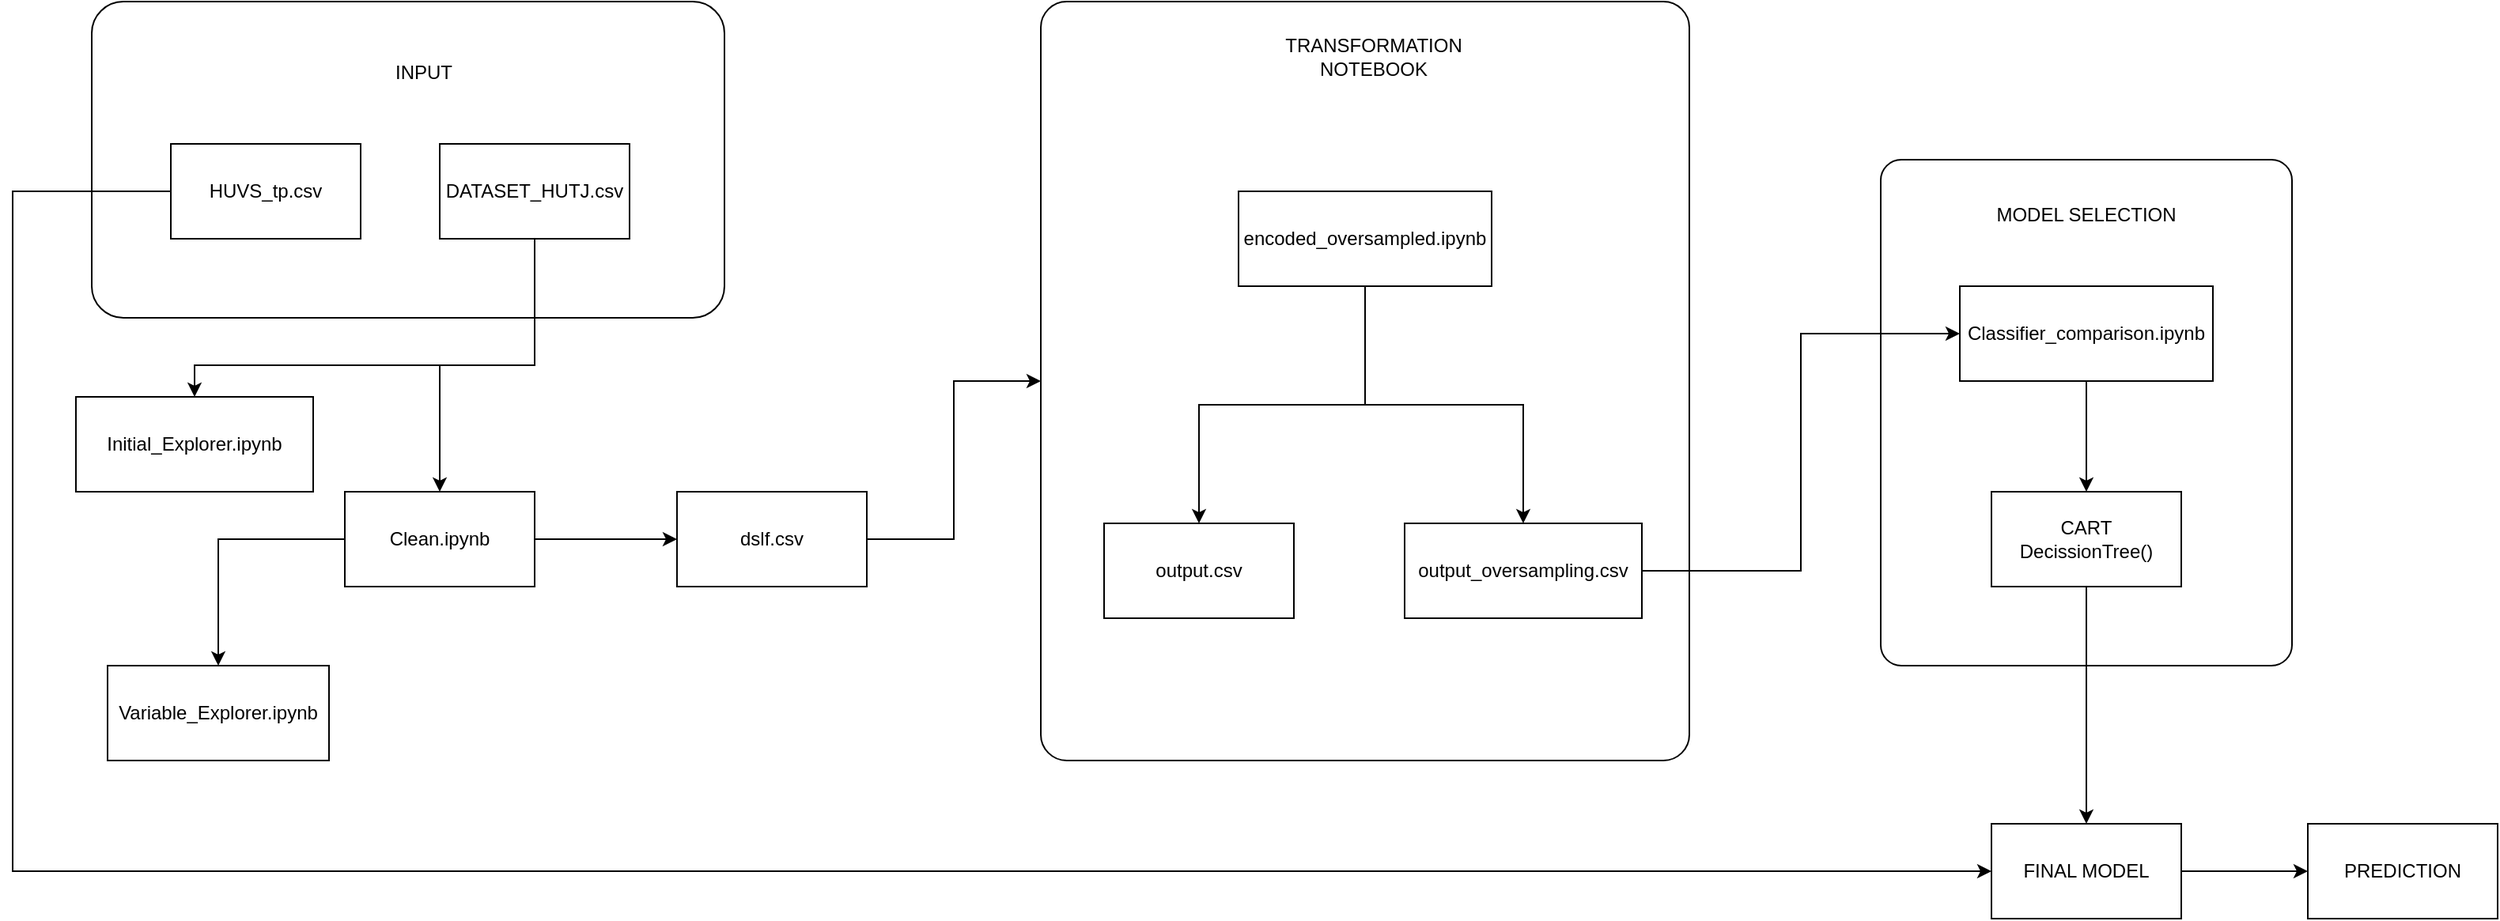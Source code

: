 <mxfile version="20.3.6" type="device"><diagram id="_2gGpIkhHPpNkOUxGB9b" name="Página-1"><mxGraphModel dx="2818" dy="1398" grid="1" gridSize="10" guides="1" tooltips="1" connect="1" arrows="1" fold="1" page="1" pageScale="1" pageWidth="827" pageHeight="1169" math="0" shadow="0"><root><mxCell id="0"/><mxCell id="1" parent="0"/><mxCell id="8itghZJdDrfH_JSzj6iY-4" value="" style="rounded=1;whiteSpace=wrap;html=1;arcSize=10;" vertex="1" parent="1"><mxGeometry x="110" y="200" width="400" height="200" as="geometry"/></mxCell><mxCell id="8itghZJdDrfH_JSzj6iY-32" value="" style="rounded=1;whiteSpace=wrap;html=1;fontSize=12;arcSize=5;" vertex="1" parent="1"><mxGeometry x="1241" y="300" width="260" height="320" as="geometry"/></mxCell><mxCell id="8itghZJdDrfH_JSzj6iY-17" style="edgeStyle=orthogonalEdgeStyle;rounded=0;orthogonalLoop=1;jettySize=auto;html=1;exitX=0.5;exitY=1;exitDx=0;exitDy=0;entryX=0.5;entryY=0;entryDx=0;entryDy=0;fontSize=12;" edge="1" parent="1" source="8itghZJdDrfH_JSzj6iY-1" target="8itghZJdDrfH_JSzj6iY-14"><mxGeometry relative="1" as="geometry"><Array as="points"><mxPoint x="390" y="430"/><mxPoint x="175" y="430"/></Array></mxGeometry></mxCell><mxCell id="8itghZJdDrfH_JSzj6iY-18" style="edgeStyle=orthogonalEdgeStyle;rounded=0;orthogonalLoop=1;jettySize=auto;html=1;entryX=0.5;entryY=0;entryDx=0;entryDy=0;fontSize=12;exitX=0.5;exitY=1;exitDx=0;exitDy=0;" edge="1" parent="1" source="8itghZJdDrfH_JSzj6iY-1" target="8itghZJdDrfH_JSzj6iY-15"><mxGeometry relative="1" as="geometry"/></mxCell><mxCell id="8itghZJdDrfH_JSzj6iY-1" value="DATASET_HUTJ.csv" style="rounded=0;whiteSpace=wrap;html=1;" vertex="1" parent="1"><mxGeometry x="330" y="290" width="120" height="60" as="geometry"/></mxCell><mxCell id="8itghZJdDrfH_JSzj6iY-9" value="INPUT" style="text;html=1;strokeColor=none;fillColor=none;align=center;verticalAlign=middle;whiteSpace=wrap;rounded=0;fontSize=12;" vertex="1" parent="1"><mxGeometry x="290" y="230" width="60" height="30" as="geometry"/></mxCell><mxCell id="8itghZJdDrfH_JSzj6iY-14" value="Initial_Explorer.ipynb" style="rounded=0;whiteSpace=wrap;html=1;fontSize=12;" vertex="1" parent="1"><mxGeometry x="100" y="450" width="150" height="60" as="geometry"/></mxCell><mxCell id="8itghZJdDrfH_JSzj6iY-19" style="edgeStyle=orthogonalEdgeStyle;rounded=0;orthogonalLoop=1;jettySize=auto;html=1;entryX=0.5;entryY=0;entryDx=0;entryDy=0;fontSize=12;" edge="1" parent="1" source="8itghZJdDrfH_JSzj6iY-15" target="8itghZJdDrfH_JSzj6iY-16"><mxGeometry relative="1" as="geometry"/></mxCell><mxCell id="8itghZJdDrfH_JSzj6iY-22" style="edgeStyle=orthogonalEdgeStyle;rounded=0;orthogonalLoop=1;jettySize=auto;html=1;fontSize=12;" edge="1" parent="1" source="8itghZJdDrfH_JSzj6iY-15" target="8itghZJdDrfH_JSzj6iY-21"><mxGeometry relative="1" as="geometry"/></mxCell><mxCell id="8itghZJdDrfH_JSzj6iY-15" value="Clean.ipynb" style="rounded=0;whiteSpace=wrap;html=1;fontSize=12;" vertex="1" parent="1"><mxGeometry x="270" y="510" width="120" height="60" as="geometry"/></mxCell><mxCell id="8itghZJdDrfH_JSzj6iY-16" value="Variable_Explorer.ipynb" style="rounded=0;whiteSpace=wrap;html=1;fontSize=12;" vertex="1" parent="1"><mxGeometry x="120" y="620" width="140" height="60" as="geometry"/></mxCell><mxCell id="8itghZJdDrfH_JSzj6iY-29" style="edgeStyle=orthogonalEdgeStyle;rounded=0;orthogonalLoop=1;jettySize=auto;html=1;entryX=0;entryY=0.5;entryDx=0;entryDy=0;fontSize=12;" edge="1" parent="1" source="8itghZJdDrfH_JSzj6iY-21" target="8itghZJdDrfH_JSzj6iY-23"><mxGeometry relative="1" as="geometry"/></mxCell><mxCell id="8itghZJdDrfH_JSzj6iY-21" value="dslf.csv" style="rounded=0;whiteSpace=wrap;html=1;fontSize=12;" vertex="1" parent="1"><mxGeometry x="480" y="510" width="120" height="60" as="geometry"/></mxCell><mxCell id="8itghZJdDrfH_JSzj6iY-23" value="" style="rounded=1;whiteSpace=wrap;html=1;fontSize=12;arcSize=4;" vertex="1" parent="1"><mxGeometry x="710" y="200" width="410" height="480" as="geometry"/></mxCell><mxCell id="8itghZJdDrfH_JSzj6iY-25" value="TRANSFORMATION NOTEBOOK" style="text;html=1;strokeColor=none;fillColor=none;align=center;verticalAlign=middle;whiteSpace=wrap;rounded=0;fontSize=12;" vertex="1" parent="1"><mxGeometry x="832.5" y="220" width="175" height="30" as="geometry"/></mxCell><mxCell id="8itghZJdDrfH_JSzj6iY-30" style="edgeStyle=orthogonalEdgeStyle;rounded=0;orthogonalLoop=1;jettySize=auto;html=1;fontSize=12;" edge="1" parent="1" source="8itghZJdDrfH_JSzj6iY-26" target="8itghZJdDrfH_JSzj6iY-12"><mxGeometry relative="1" as="geometry"/></mxCell><mxCell id="8itghZJdDrfH_JSzj6iY-31" style="edgeStyle=orthogonalEdgeStyle;rounded=0;orthogonalLoop=1;jettySize=auto;html=1;fontSize=12;" edge="1" parent="1" source="8itghZJdDrfH_JSzj6iY-26" target="8itghZJdDrfH_JSzj6iY-13"><mxGeometry relative="1" as="geometry"/></mxCell><mxCell id="8itghZJdDrfH_JSzj6iY-26" value="encoded_oversampled.ipynb" style="rounded=0;whiteSpace=wrap;html=1;fontSize=12;" vertex="1" parent="1"><mxGeometry x="835" y="320" width="160" height="60" as="geometry"/></mxCell><mxCell id="8itghZJdDrfH_JSzj6iY-42" style="edgeStyle=orthogonalEdgeStyle;rounded=0;orthogonalLoop=1;jettySize=auto;html=1;entryX=0;entryY=0.5;entryDx=0;entryDy=0;fontSize=12;" edge="1" parent="1" source="8itghZJdDrfH_JSzj6iY-13" target="8itghZJdDrfH_JSzj6iY-35"><mxGeometry relative="1" as="geometry"/></mxCell><mxCell id="8itghZJdDrfH_JSzj6iY-13" value="output_oversampling.csv" style="rounded=0;whiteSpace=wrap;html=1;fontSize=12;" vertex="1" parent="1"><mxGeometry x="940" y="530" width="150" height="60" as="geometry"/></mxCell><mxCell id="8itghZJdDrfH_JSzj6iY-12" value="output.csv" style="rounded=0;whiteSpace=wrap;html=1;fontSize=12;" vertex="1" parent="1"><mxGeometry x="750" y="530" width="120" height="60" as="geometry"/></mxCell><mxCell id="8itghZJdDrfH_JSzj6iY-34" value="MODEL SELECTION" style="text;html=1;strokeColor=none;fillColor=none;align=center;verticalAlign=middle;whiteSpace=wrap;rounded=0;fontSize=12;" vertex="1" parent="1"><mxGeometry x="1311" y="320" width="120" height="30" as="geometry"/></mxCell><mxCell id="8itghZJdDrfH_JSzj6iY-37" style="edgeStyle=orthogonalEdgeStyle;rounded=0;orthogonalLoop=1;jettySize=auto;html=1;fontSize=12;" edge="1" parent="1" source="8itghZJdDrfH_JSzj6iY-35" target="8itghZJdDrfH_JSzj6iY-36"><mxGeometry relative="1" as="geometry"/></mxCell><mxCell id="8itghZJdDrfH_JSzj6iY-35" value="Classifier_comparison.ipynb" style="rounded=0;whiteSpace=wrap;html=1;fontSize=12;" vertex="1" parent="1"><mxGeometry x="1291" y="380" width="160" height="60" as="geometry"/></mxCell><mxCell id="8itghZJdDrfH_JSzj6iY-39" style="edgeStyle=orthogonalEdgeStyle;rounded=0;orthogonalLoop=1;jettySize=auto;html=1;fontSize=12;" edge="1" parent="1" source="8itghZJdDrfH_JSzj6iY-36" target="8itghZJdDrfH_JSzj6iY-41"><mxGeometry relative="1" as="geometry"><mxPoint x="1601" y="600" as="targetPoint"/></mxGeometry></mxCell><mxCell id="8itghZJdDrfH_JSzj6iY-36" value="CART&lt;br&gt;DecissionTree()" style="rounded=0;whiteSpace=wrap;html=1;fontSize=12;" vertex="1" parent="1"><mxGeometry x="1311" y="510" width="120" height="60" as="geometry"/></mxCell><mxCell id="8itghZJdDrfH_JSzj6iY-47" value="" style="edgeStyle=orthogonalEdgeStyle;rounded=0;orthogonalLoop=1;jettySize=auto;html=1;fontSize=12;" edge="1" parent="1" source="8itghZJdDrfH_JSzj6iY-41" target="8itghZJdDrfH_JSzj6iY-46"><mxGeometry relative="1" as="geometry"/></mxCell><mxCell id="8itghZJdDrfH_JSzj6iY-41" value="FINAL MODEL" style="rounded=0;whiteSpace=wrap;html=1;fontSize=12;" vertex="1" parent="1"><mxGeometry x="1311" y="720" width="120" height="60" as="geometry"/></mxCell><mxCell id="8itghZJdDrfH_JSzj6iY-44" style="edgeStyle=orthogonalEdgeStyle;rounded=0;orthogonalLoop=1;jettySize=auto;html=1;fontSize=12;entryX=0;entryY=0.5;entryDx=0;entryDy=0;" edge="1" parent="1" source="8itghZJdDrfH_JSzj6iY-43" target="8itghZJdDrfH_JSzj6iY-41"><mxGeometry relative="1" as="geometry"><mxPoint x="1290" y="740" as="targetPoint"/><Array as="points"><mxPoint x="60" y="320"/><mxPoint x="60" y="750"/></Array></mxGeometry></mxCell><mxCell id="8itghZJdDrfH_JSzj6iY-43" value="HUVS_tp.csv" style="rounded=0;whiteSpace=wrap;html=1;" vertex="1" parent="1"><mxGeometry x="160" y="290" width="120" height="60" as="geometry"/></mxCell><mxCell id="8itghZJdDrfH_JSzj6iY-46" value="PREDICTION" style="whiteSpace=wrap;html=1;rounded=0;" vertex="1" parent="1"><mxGeometry x="1511" y="720" width="120" height="60" as="geometry"/></mxCell></root></mxGraphModel></diagram></mxfile>